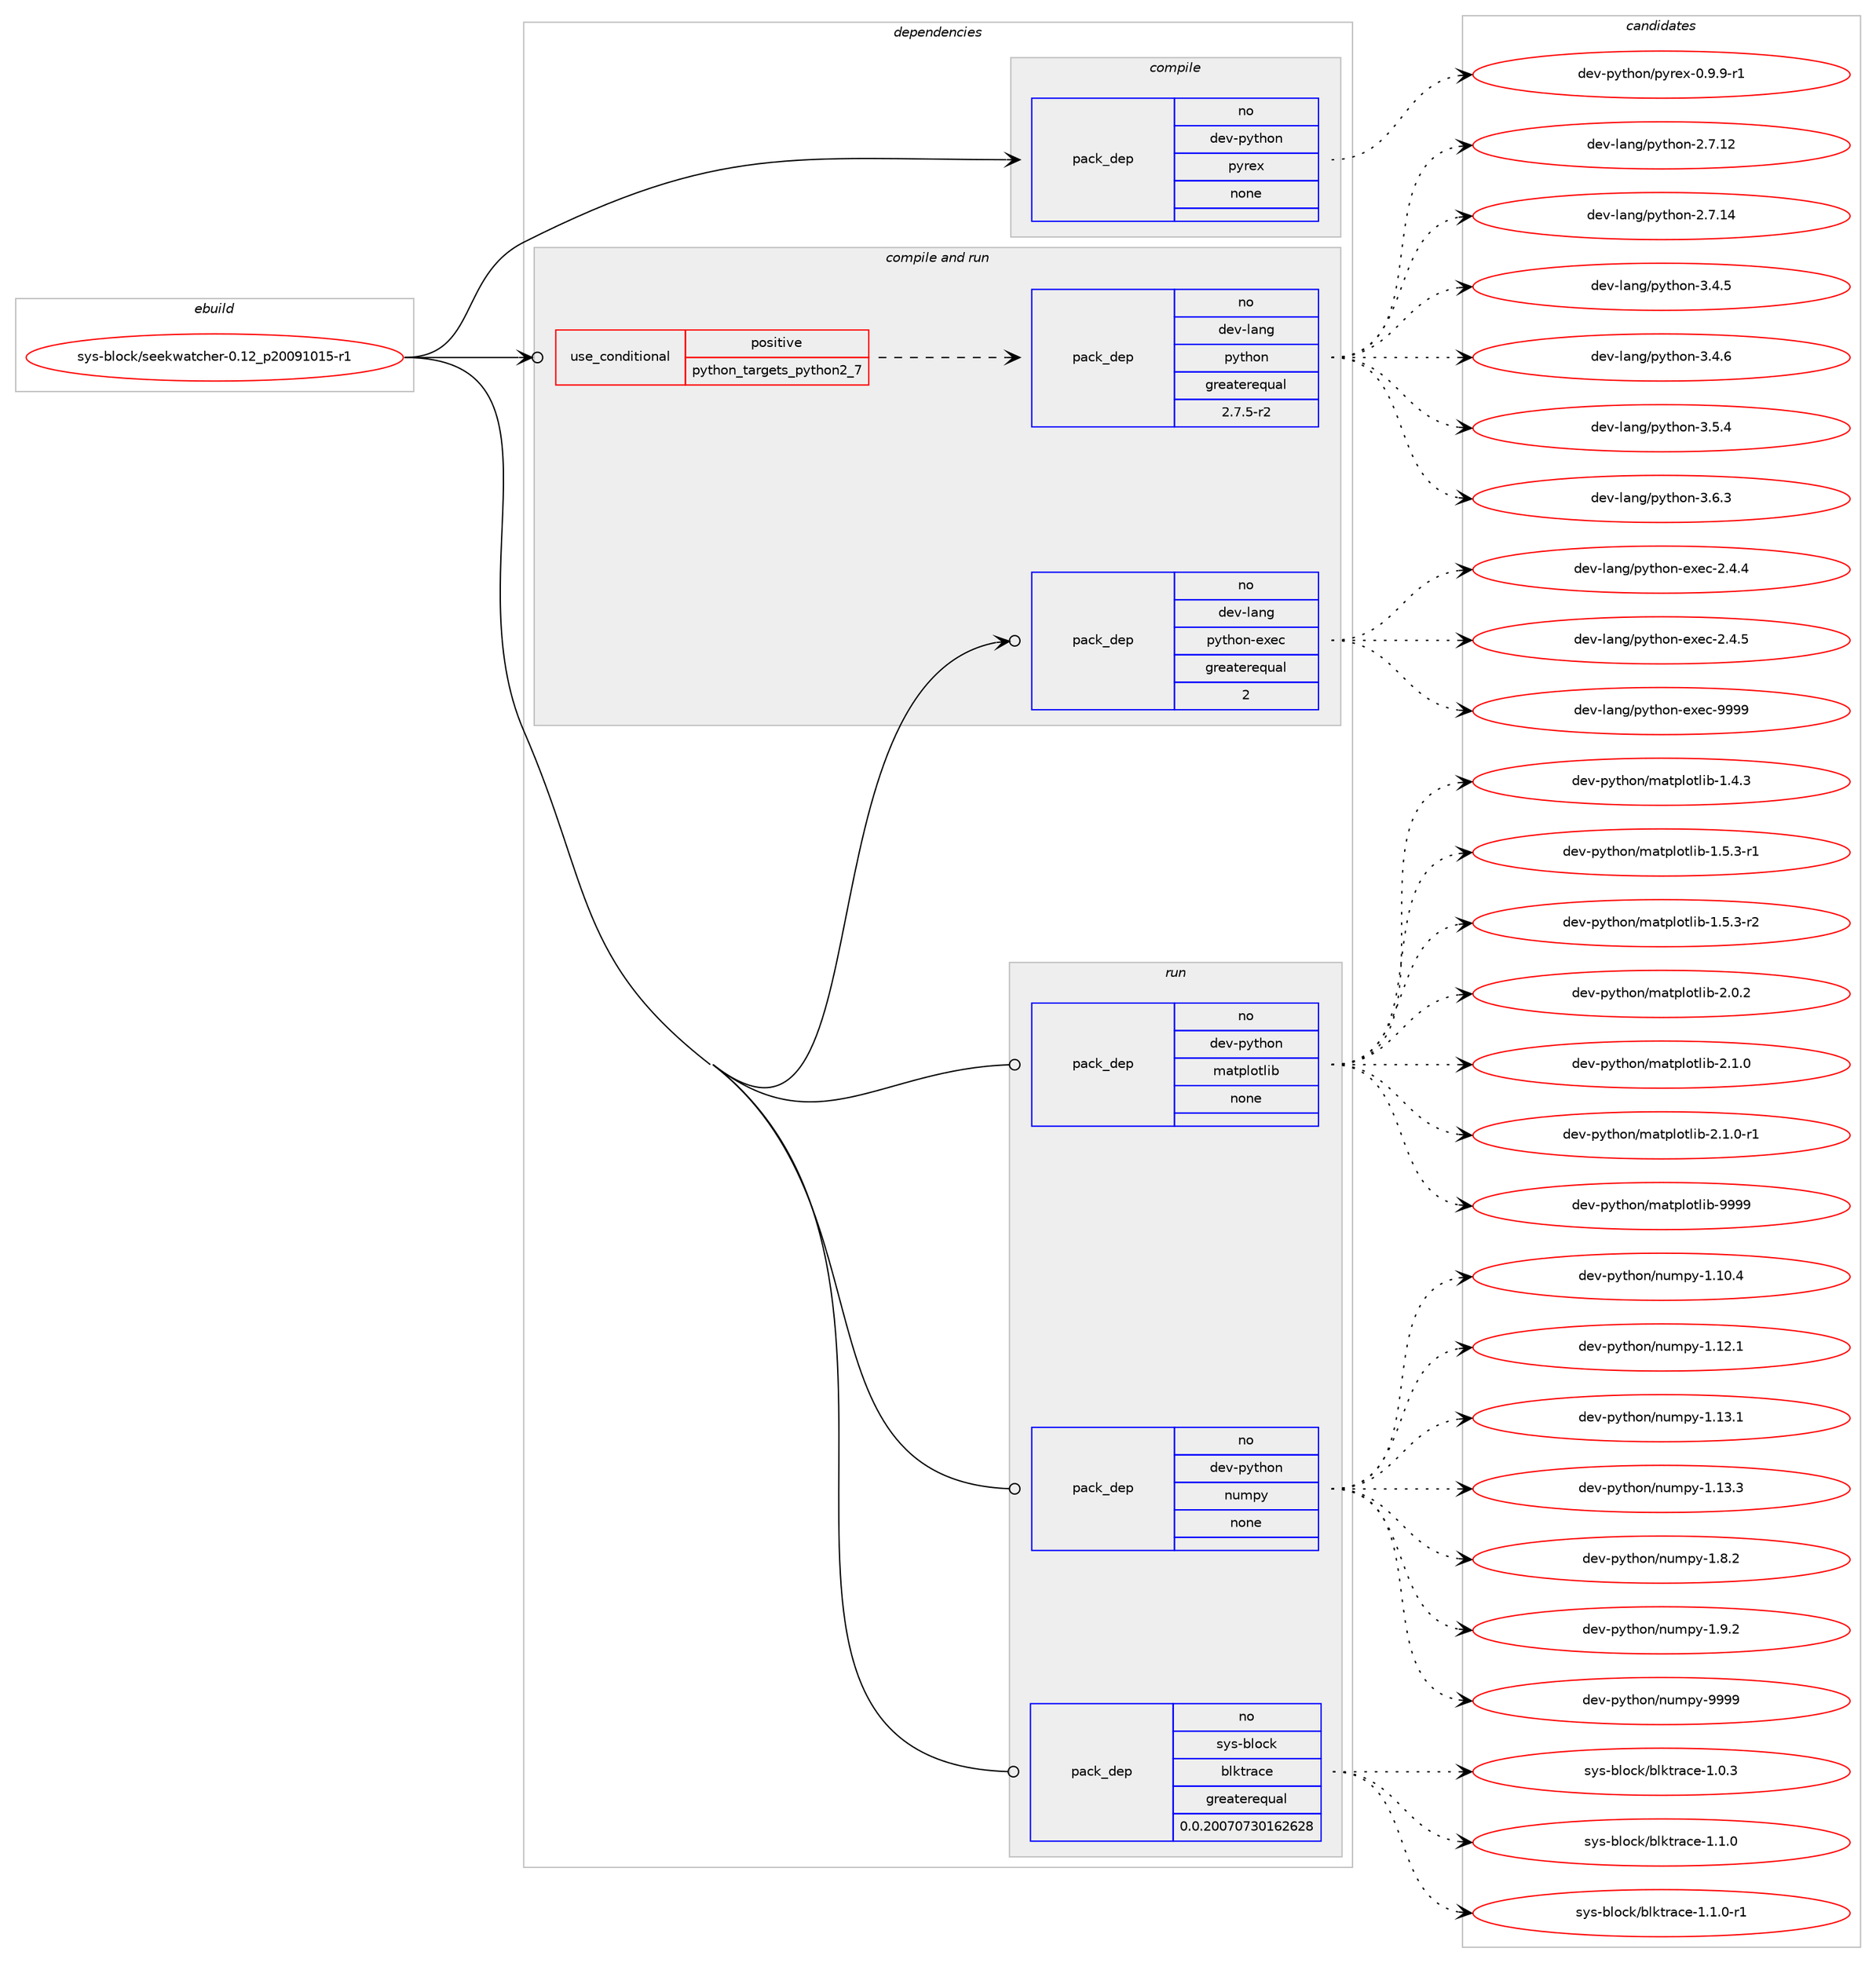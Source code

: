 digraph prolog {

# *************
# Graph options
# *************

newrank=true;
concentrate=true;
compound=true;
graph [rankdir=LR,fontname=Helvetica,fontsize=10,ranksep=1.5];#, ranksep=2.5, nodesep=0.2];
edge  [arrowhead=vee];
node  [fontname=Helvetica,fontsize=10];

# **********
# The ebuild
# **********

subgraph cluster_leftcol {
color=gray;
rank=same;
label=<<i>ebuild</i>>;
id [label="sys-block/seekwatcher-0.12_p20091015-r1", color=red, width=4, href="../sys-block/seekwatcher-0.12_p20091015-r1.svg"];
}

# ****************
# The dependencies
# ****************

subgraph cluster_midcol {
color=gray;
label=<<i>dependencies</i>>;
subgraph cluster_compile {
fillcolor="#eeeeee";
style=filled;
label=<<i>compile</i>>;
subgraph pack353628 {
dependency476742 [label=<<TABLE BORDER="0" CELLBORDER="1" CELLSPACING="0" CELLPADDING="4" WIDTH="220"><TR><TD ROWSPAN="6" CELLPADDING="30">pack_dep</TD></TR><TR><TD WIDTH="110">no</TD></TR><TR><TD>dev-python</TD></TR><TR><TD>pyrex</TD></TR><TR><TD>none</TD></TR><TR><TD></TD></TR></TABLE>>, shape=none, color=blue];
}
id:e -> dependency476742:w [weight=20,style="solid",arrowhead="vee"];
}
subgraph cluster_compileandrun {
fillcolor="#eeeeee";
style=filled;
label=<<i>compile and run</i>>;
subgraph cond114807 {
dependency476743 [label=<<TABLE BORDER="0" CELLBORDER="1" CELLSPACING="0" CELLPADDING="4"><TR><TD ROWSPAN="3" CELLPADDING="10">use_conditional</TD></TR><TR><TD>positive</TD></TR><TR><TD>python_targets_python2_7</TD></TR></TABLE>>, shape=none, color=red];
subgraph pack353629 {
dependency476744 [label=<<TABLE BORDER="0" CELLBORDER="1" CELLSPACING="0" CELLPADDING="4" WIDTH="220"><TR><TD ROWSPAN="6" CELLPADDING="30">pack_dep</TD></TR><TR><TD WIDTH="110">no</TD></TR><TR><TD>dev-lang</TD></TR><TR><TD>python</TD></TR><TR><TD>greaterequal</TD></TR><TR><TD>2.7.5-r2</TD></TR></TABLE>>, shape=none, color=blue];
}
dependency476743:e -> dependency476744:w [weight=20,style="dashed",arrowhead="vee"];
}
id:e -> dependency476743:w [weight=20,style="solid",arrowhead="odotvee"];
subgraph pack353630 {
dependency476745 [label=<<TABLE BORDER="0" CELLBORDER="1" CELLSPACING="0" CELLPADDING="4" WIDTH="220"><TR><TD ROWSPAN="6" CELLPADDING="30">pack_dep</TD></TR><TR><TD WIDTH="110">no</TD></TR><TR><TD>dev-lang</TD></TR><TR><TD>python-exec</TD></TR><TR><TD>greaterequal</TD></TR><TR><TD>2</TD></TR></TABLE>>, shape=none, color=blue];
}
id:e -> dependency476745:w [weight=20,style="solid",arrowhead="odotvee"];
}
subgraph cluster_run {
fillcolor="#eeeeee";
style=filled;
label=<<i>run</i>>;
subgraph pack353631 {
dependency476746 [label=<<TABLE BORDER="0" CELLBORDER="1" CELLSPACING="0" CELLPADDING="4" WIDTH="220"><TR><TD ROWSPAN="6" CELLPADDING="30">pack_dep</TD></TR><TR><TD WIDTH="110">no</TD></TR><TR><TD>dev-python</TD></TR><TR><TD>matplotlib</TD></TR><TR><TD>none</TD></TR><TR><TD></TD></TR></TABLE>>, shape=none, color=blue];
}
id:e -> dependency476746:w [weight=20,style="solid",arrowhead="odot"];
subgraph pack353632 {
dependency476747 [label=<<TABLE BORDER="0" CELLBORDER="1" CELLSPACING="0" CELLPADDING="4" WIDTH="220"><TR><TD ROWSPAN="6" CELLPADDING="30">pack_dep</TD></TR><TR><TD WIDTH="110">no</TD></TR><TR><TD>dev-python</TD></TR><TR><TD>numpy</TD></TR><TR><TD>none</TD></TR><TR><TD></TD></TR></TABLE>>, shape=none, color=blue];
}
id:e -> dependency476747:w [weight=20,style="solid",arrowhead="odot"];
subgraph pack353633 {
dependency476748 [label=<<TABLE BORDER="0" CELLBORDER="1" CELLSPACING="0" CELLPADDING="4" WIDTH="220"><TR><TD ROWSPAN="6" CELLPADDING="30">pack_dep</TD></TR><TR><TD WIDTH="110">no</TD></TR><TR><TD>sys-block</TD></TR><TR><TD>blktrace</TD></TR><TR><TD>greaterequal</TD></TR><TR><TD>0.0.20070730162628</TD></TR></TABLE>>, shape=none, color=blue];
}
id:e -> dependency476748:w [weight=20,style="solid",arrowhead="odot"];
}
}

# **************
# The candidates
# **************

subgraph cluster_choices {
rank=same;
color=gray;
label=<<i>candidates</i>>;

subgraph choice353628 {
color=black;
nodesep=1;
choice10010111845112121116104111110471121211141011204548465746574511449 [label="dev-python/pyrex-0.9.9-r1", color=red, width=4,href="../dev-python/pyrex-0.9.9-r1.svg"];
dependency476742:e -> choice10010111845112121116104111110471121211141011204548465746574511449:w [style=dotted,weight="100"];
}
subgraph choice353629 {
color=black;
nodesep=1;
choice10010111845108971101034711212111610411111045504655464950 [label="dev-lang/python-2.7.12", color=red, width=4,href="../dev-lang/python-2.7.12.svg"];
choice10010111845108971101034711212111610411111045504655464952 [label="dev-lang/python-2.7.14", color=red, width=4,href="../dev-lang/python-2.7.14.svg"];
choice100101118451089711010347112121116104111110455146524653 [label="dev-lang/python-3.4.5", color=red, width=4,href="../dev-lang/python-3.4.5.svg"];
choice100101118451089711010347112121116104111110455146524654 [label="dev-lang/python-3.4.6", color=red, width=4,href="../dev-lang/python-3.4.6.svg"];
choice100101118451089711010347112121116104111110455146534652 [label="dev-lang/python-3.5.4", color=red, width=4,href="../dev-lang/python-3.5.4.svg"];
choice100101118451089711010347112121116104111110455146544651 [label="dev-lang/python-3.6.3", color=red, width=4,href="../dev-lang/python-3.6.3.svg"];
dependency476744:e -> choice10010111845108971101034711212111610411111045504655464950:w [style=dotted,weight="100"];
dependency476744:e -> choice10010111845108971101034711212111610411111045504655464952:w [style=dotted,weight="100"];
dependency476744:e -> choice100101118451089711010347112121116104111110455146524653:w [style=dotted,weight="100"];
dependency476744:e -> choice100101118451089711010347112121116104111110455146524654:w [style=dotted,weight="100"];
dependency476744:e -> choice100101118451089711010347112121116104111110455146534652:w [style=dotted,weight="100"];
dependency476744:e -> choice100101118451089711010347112121116104111110455146544651:w [style=dotted,weight="100"];
}
subgraph choice353630 {
color=black;
nodesep=1;
choice1001011184510897110103471121211161041111104510112010199455046524652 [label="dev-lang/python-exec-2.4.4", color=red, width=4,href="../dev-lang/python-exec-2.4.4.svg"];
choice1001011184510897110103471121211161041111104510112010199455046524653 [label="dev-lang/python-exec-2.4.5", color=red, width=4,href="../dev-lang/python-exec-2.4.5.svg"];
choice10010111845108971101034711212111610411111045101120101994557575757 [label="dev-lang/python-exec-9999", color=red, width=4,href="../dev-lang/python-exec-9999.svg"];
dependency476745:e -> choice1001011184510897110103471121211161041111104510112010199455046524652:w [style=dotted,weight="100"];
dependency476745:e -> choice1001011184510897110103471121211161041111104510112010199455046524653:w [style=dotted,weight="100"];
dependency476745:e -> choice10010111845108971101034711212111610411111045101120101994557575757:w [style=dotted,weight="100"];
}
subgraph choice353631 {
color=black;
nodesep=1;
choice10010111845112121116104111110471099711611210811111610810598454946524651 [label="dev-python/matplotlib-1.4.3", color=red, width=4,href="../dev-python/matplotlib-1.4.3.svg"];
choice100101118451121211161041111104710997116112108111116108105984549465346514511449 [label="dev-python/matplotlib-1.5.3-r1", color=red, width=4,href="../dev-python/matplotlib-1.5.3-r1.svg"];
choice100101118451121211161041111104710997116112108111116108105984549465346514511450 [label="dev-python/matplotlib-1.5.3-r2", color=red, width=4,href="../dev-python/matplotlib-1.5.3-r2.svg"];
choice10010111845112121116104111110471099711611210811111610810598455046484650 [label="dev-python/matplotlib-2.0.2", color=red, width=4,href="../dev-python/matplotlib-2.0.2.svg"];
choice10010111845112121116104111110471099711611210811111610810598455046494648 [label="dev-python/matplotlib-2.1.0", color=red, width=4,href="../dev-python/matplotlib-2.1.0.svg"];
choice100101118451121211161041111104710997116112108111116108105984550464946484511449 [label="dev-python/matplotlib-2.1.0-r1", color=red, width=4,href="../dev-python/matplotlib-2.1.0-r1.svg"];
choice100101118451121211161041111104710997116112108111116108105984557575757 [label="dev-python/matplotlib-9999", color=red, width=4,href="../dev-python/matplotlib-9999.svg"];
dependency476746:e -> choice10010111845112121116104111110471099711611210811111610810598454946524651:w [style=dotted,weight="100"];
dependency476746:e -> choice100101118451121211161041111104710997116112108111116108105984549465346514511449:w [style=dotted,weight="100"];
dependency476746:e -> choice100101118451121211161041111104710997116112108111116108105984549465346514511450:w [style=dotted,weight="100"];
dependency476746:e -> choice10010111845112121116104111110471099711611210811111610810598455046484650:w [style=dotted,weight="100"];
dependency476746:e -> choice10010111845112121116104111110471099711611210811111610810598455046494648:w [style=dotted,weight="100"];
dependency476746:e -> choice100101118451121211161041111104710997116112108111116108105984550464946484511449:w [style=dotted,weight="100"];
dependency476746:e -> choice100101118451121211161041111104710997116112108111116108105984557575757:w [style=dotted,weight="100"];
}
subgraph choice353632 {
color=black;
nodesep=1;
choice100101118451121211161041111104711011710911212145494649484652 [label="dev-python/numpy-1.10.4", color=red, width=4,href="../dev-python/numpy-1.10.4.svg"];
choice100101118451121211161041111104711011710911212145494649504649 [label="dev-python/numpy-1.12.1", color=red, width=4,href="../dev-python/numpy-1.12.1.svg"];
choice100101118451121211161041111104711011710911212145494649514649 [label="dev-python/numpy-1.13.1", color=red, width=4,href="../dev-python/numpy-1.13.1.svg"];
choice100101118451121211161041111104711011710911212145494649514651 [label="dev-python/numpy-1.13.3", color=red, width=4,href="../dev-python/numpy-1.13.3.svg"];
choice1001011184511212111610411111047110117109112121454946564650 [label="dev-python/numpy-1.8.2", color=red, width=4,href="../dev-python/numpy-1.8.2.svg"];
choice1001011184511212111610411111047110117109112121454946574650 [label="dev-python/numpy-1.9.2", color=red, width=4,href="../dev-python/numpy-1.9.2.svg"];
choice10010111845112121116104111110471101171091121214557575757 [label="dev-python/numpy-9999", color=red, width=4,href="../dev-python/numpy-9999.svg"];
dependency476747:e -> choice100101118451121211161041111104711011710911212145494649484652:w [style=dotted,weight="100"];
dependency476747:e -> choice100101118451121211161041111104711011710911212145494649504649:w [style=dotted,weight="100"];
dependency476747:e -> choice100101118451121211161041111104711011710911212145494649514649:w [style=dotted,weight="100"];
dependency476747:e -> choice100101118451121211161041111104711011710911212145494649514651:w [style=dotted,weight="100"];
dependency476747:e -> choice1001011184511212111610411111047110117109112121454946564650:w [style=dotted,weight="100"];
dependency476747:e -> choice1001011184511212111610411111047110117109112121454946574650:w [style=dotted,weight="100"];
dependency476747:e -> choice10010111845112121116104111110471101171091121214557575757:w [style=dotted,weight="100"];
}
subgraph choice353633 {
color=black;
nodesep=1;
choice11512111545981081119910747981081071161149799101454946484651 [label="sys-block/blktrace-1.0.3", color=red, width=4,href="../sys-block/blktrace-1.0.3.svg"];
choice11512111545981081119910747981081071161149799101454946494648 [label="sys-block/blktrace-1.1.0", color=red, width=4,href="../sys-block/blktrace-1.1.0.svg"];
choice115121115459810811199107479810810711611497991014549464946484511449 [label="sys-block/blktrace-1.1.0-r1", color=red, width=4,href="../sys-block/blktrace-1.1.0-r1.svg"];
dependency476748:e -> choice11512111545981081119910747981081071161149799101454946484651:w [style=dotted,weight="100"];
dependency476748:e -> choice11512111545981081119910747981081071161149799101454946494648:w [style=dotted,weight="100"];
dependency476748:e -> choice115121115459810811199107479810810711611497991014549464946484511449:w [style=dotted,weight="100"];
}
}

}
